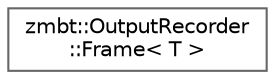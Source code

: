 digraph "Graphical Class Hierarchy"
{
 // LATEX_PDF_SIZE
  bgcolor="transparent";
  edge [fontname=Helvetica,fontsize=10,labelfontname=Helvetica,labelfontsize=10];
  node [fontname=Helvetica,fontsize=10,shape=box,height=0.2,width=0.4];
  rankdir="LR";
  Node0 [id="Node000000",label="zmbt::OutputRecorder\l::Frame\< T \>",height=0.2,width=0.4,color="grey40", fillcolor="white", style="filled",URL="$structzmbt_1_1OutputRecorder_1_1Frame.html",tooltip=" "];
}
